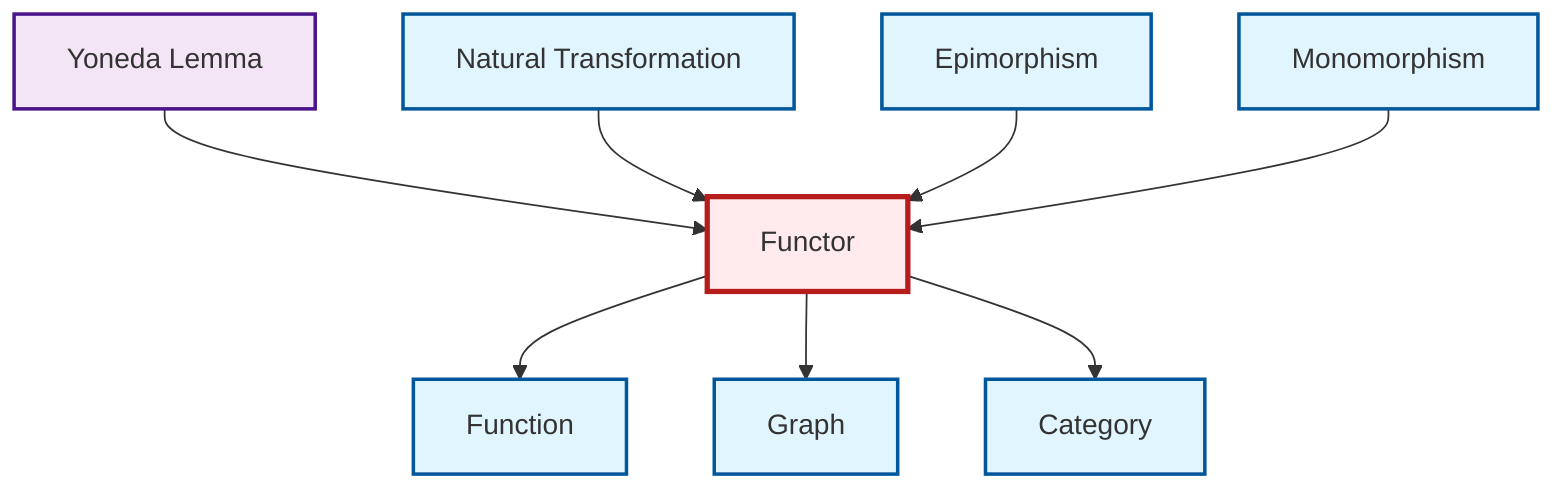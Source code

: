 graph TD
    classDef definition fill:#e1f5fe,stroke:#01579b,stroke-width:2px
    classDef theorem fill:#f3e5f5,stroke:#4a148c,stroke-width:2px
    classDef axiom fill:#fff3e0,stroke:#e65100,stroke-width:2px
    classDef example fill:#e8f5e9,stroke:#1b5e20,stroke-width:2px
    classDef current fill:#ffebee,stroke:#b71c1c,stroke-width:3px
    def-category["Category"]:::definition
    thm-yoneda["Yoneda Lemma"]:::theorem
    def-functor["Functor"]:::definition
    def-epimorphism["Epimorphism"]:::definition
    def-natural-transformation["Natural Transformation"]:::definition
    def-monomorphism["Monomorphism"]:::definition
    def-function["Function"]:::definition
    def-graph["Graph"]:::definition
    thm-yoneda --> def-functor
    def-natural-transformation --> def-functor
    def-functor --> def-function
    def-epimorphism --> def-functor
    def-monomorphism --> def-functor
    def-functor --> def-graph
    def-functor --> def-category
    class def-functor current
